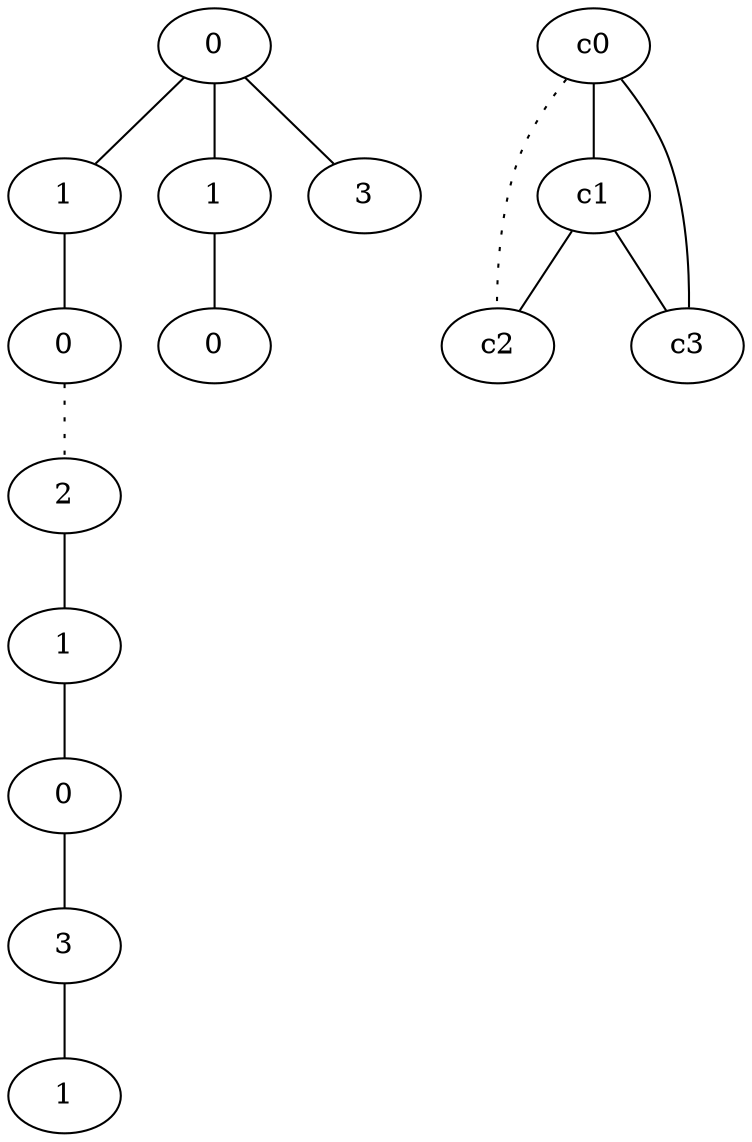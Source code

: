 graph {
a0[label=0];
a1[label=1];
a2[label=0];
a3[label=2];
a4[label=1];
a5[label=0];
a6[label=3];
a7[label=1];
a8[label=1];
a9[label=0];
a10[label=3];
a0 -- a1;
a0 -- a8;
a0 -- a10;
a1 -- a2;
a2 -- a3 [style=dotted];
a3 -- a4;
a4 -- a5;
a5 -- a6;
a6 -- a7;
a8 -- a9;
c0 -- c1;
c0 -- c2 [style=dotted];
c0 -- c3;
c1 -- c2;
c1 -- c3;
}

